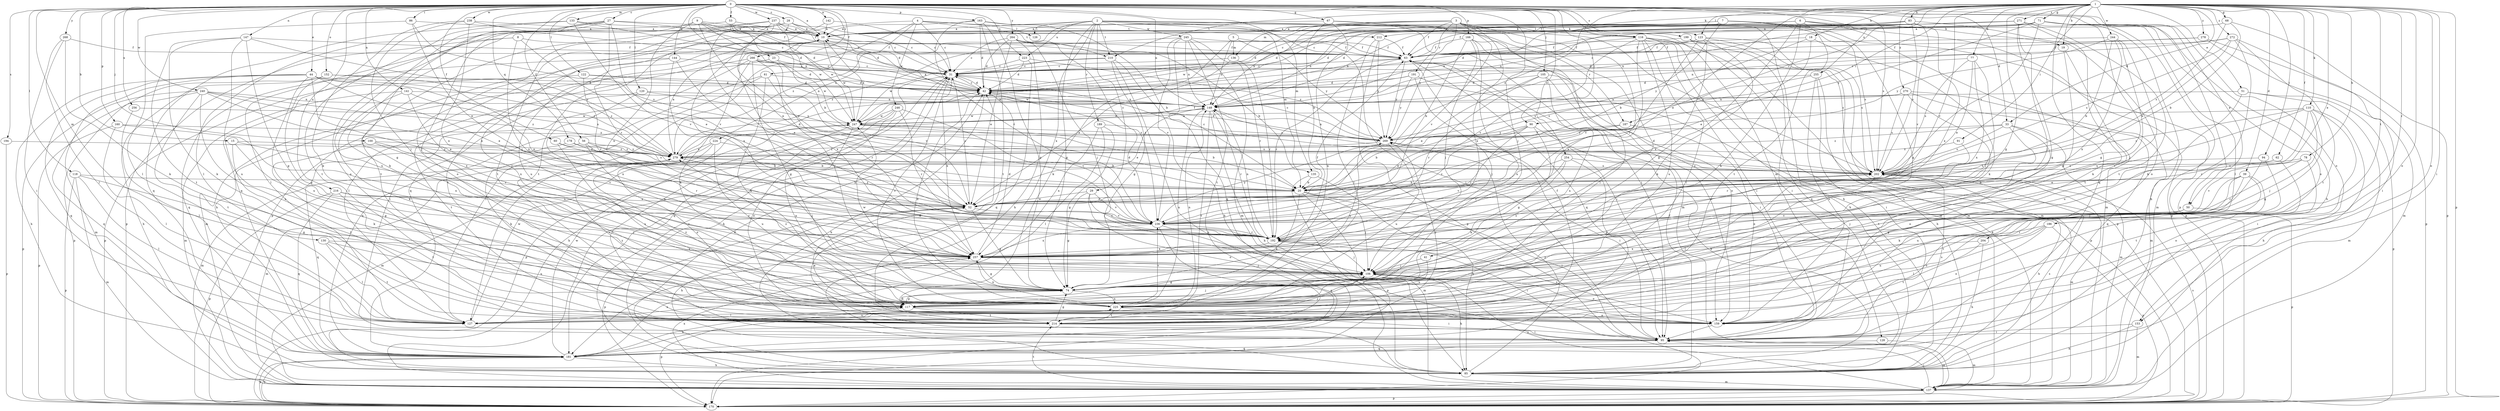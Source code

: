 strict digraph  {
0;
1;
2;
3;
4;
5;
6;
7;
8;
9;
10;
15;
18;
19;
20;
23;
27;
28;
29;
31;
33;
39;
41;
42;
44;
50;
51;
52;
53;
56;
60;
61;
62;
63;
67;
68;
71;
74;
77;
78;
83;
85;
86;
90;
91;
94;
95;
100;
105;
106;
110;
116;
117;
118;
120;
122;
123;
126;
127;
128;
130;
133;
135;
136;
137;
141;
142;
144;
147;
148;
152;
153;
159;
160;
163;
166;
170;
178;
181;
186;
187;
189;
191;
192;
194;
199;
202;
204;
210;
212;
214;
216;
223;
224;
225;
236;
237;
238;
240;
244;
245;
246;
247;
254;
255;
256;
257;
264;
266;
268;
269;
270;
271;
272;
278;
279;
0 -> 10  [label=a];
0 -> 15  [label=b];
0 -> 23  [label=c];
0 -> 27  [label=c];
0 -> 28  [label=c];
0 -> 33  [label=d];
0 -> 44  [label=e];
0 -> 50  [label=e];
0 -> 53  [label=f];
0 -> 56  [label=f];
0 -> 60  [label=f];
0 -> 61  [label=f];
0 -> 67  [label=g];
0 -> 86  [label=i];
0 -> 90  [label=i];
0 -> 100  [label=j];
0 -> 105  [label=j];
0 -> 106  [label=j];
0 -> 118  [label=l];
0 -> 120  [label=l];
0 -> 122  [label=l];
0 -> 128  [label=m];
0 -> 130  [label=m];
0 -> 133  [label=m];
0 -> 135  [label=m];
0 -> 141  [label=n];
0 -> 142  [label=n];
0 -> 144  [label=n];
0 -> 147  [label=n];
0 -> 148  [label=n];
0 -> 152  [label=o];
0 -> 153  [label=o];
0 -> 160  [label=p];
0 -> 163  [label=p];
0 -> 166  [label=p];
0 -> 170  [label=p];
0 -> 178  [label=q];
0 -> 194  [label=s];
0 -> 199  [label=s];
0 -> 202  [label=s];
0 -> 216  [label=u];
0 -> 223  [label=u];
0 -> 237  [label=w];
0 -> 238  [label=w];
0 -> 240  [label=w];
0 -> 254  [label=x];
0 -> 255  [label=x];
0 -> 256  [label=x];
0 -> 264  [label=y];
0 -> 266  [label=y];
0 -> 268  [label=y];
1 -> 18  [label=b];
1 -> 19  [label=b];
1 -> 33  [label=d];
1 -> 39  [label=d];
1 -> 50  [label=e];
1 -> 51  [label=e];
1 -> 52  [label=e];
1 -> 62  [label=f];
1 -> 68  [label=g];
1 -> 71  [label=g];
1 -> 74  [label=g];
1 -> 77  [label=h];
1 -> 78  [label=h];
1 -> 83  [label=h];
1 -> 90  [label=i];
1 -> 91  [label=i];
1 -> 94  [label=i];
1 -> 95  [label=i];
1 -> 110  [label=k];
1 -> 116  [label=k];
1 -> 123  [label=l];
1 -> 153  [label=o];
1 -> 159  [label=o];
1 -> 170  [label=p];
1 -> 181  [label=q];
1 -> 186  [label=r];
1 -> 187  [label=r];
1 -> 204  [label=t];
1 -> 210  [label=t];
1 -> 236  [label=v];
1 -> 244  [label=w];
1 -> 270  [label=z];
1 -> 271  [label=z];
1 -> 272  [label=z];
1 -> 278  [label=z];
1 -> 279  [label=z];
2 -> 10  [label=a];
2 -> 29  [label=c];
2 -> 74  [label=g];
2 -> 95  [label=i];
2 -> 116  [label=k];
2 -> 123  [label=l];
2 -> 126  [label=l];
2 -> 135  [label=m];
2 -> 187  [label=r];
2 -> 189  [label=r];
2 -> 210  [label=t];
2 -> 223  [label=u];
2 -> 245  [label=w];
2 -> 257  [label=x];
2 -> 279  [label=z];
3 -> 41  [label=d];
3 -> 42  [label=d];
3 -> 63  [label=f];
3 -> 85  [label=h];
3 -> 116  [label=k];
3 -> 136  [label=m];
3 -> 148  [label=n];
3 -> 191  [label=r];
3 -> 192  [label=r];
3 -> 236  [label=v];
3 -> 257  [label=x];
3 -> 269  [label=y];
4 -> 31  [label=c];
4 -> 126  [label=l];
4 -> 127  [label=l];
4 -> 181  [label=q];
4 -> 210  [label=t];
4 -> 212  [label=t];
4 -> 224  [label=u];
4 -> 246  [label=w];
5 -> 63  [label=f];
5 -> 117  [label=k];
5 -> 136  [label=m];
5 -> 148  [label=n];
5 -> 269  [label=y];
6 -> 19  [label=b];
6 -> 74  [label=g];
6 -> 117  [label=k];
6 -> 137  [label=m];
6 -> 148  [label=n];
6 -> 170  [label=p];
6 -> 212  [label=t];
6 -> 214  [label=t];
6 -> 247  [label=w];
7 -> 10  [label=a];
7 -> 20  [label=b];
7 -> 42  [label=d];
7 -> 74  [label=g];
7 -> 148  [label=n];
7 -> 170  [label=p];
7 -> 202  [label=s];
8 -> 52  [label=e];
8 -> 63  [label=f];
8 -> 127  [label=l];
8 -> 170  [label=p];
8 -> 257  [label=x];
9 -> 10  [label=a];
9 -> 20  [label=b];
9 -> 31  [label=c];
9 -> 52  [label=e];
9 -> 63  [label=f];
9 -> 181  [label=q];
9 -> 257  [label=x];
10 -> 63  [label=f];
10 -> 85  [label=h];
10 -> 214  [label=t];
10 -> 225  [label=u];
10 -> 247  [label=w];
10 -> 257  [label=x];
15 -> 74  [label=g];
15 -> 214  [label=t];
15 -> 236  [label=v];
15 -> 279  [label=z];
18 -> 52  [label=e];
18 -> 63  [label=f];
18 -> 117  [label=k];
18 -> 269  [label=y];
19 -> 74  [label=g];
19 -> 214  [label=t];
20 -> 52  [label=e];
20 -> 95  [label=i];
20 -> 106  [label=j];
20 -> 117  [label=k];
20 -> 137  [label=m];
23 -> 31  [label=c];
23 -> 137  [label=m];
23 -> 247  [label=w];
27 -> 10  [label=a];
27 -> 31  [label=c];
27 -> 74  [label=g];
27 -> 106  [label=j];
27 -> 159  [label=o];
27 -> 192  [label=r];
27 -> 225  [label=u];
27 -> 236  [label=v];
28 -> 10  [label=a];
28 -> 31  [label=c];
28 -> 42  [label=d];
28 -> 159  [label=o];
28 -> 170  [label=p];
28 -> 214  [label=t];
28 -> 257  [label=x];
29 -> 52  [label=e];
29 -> 74  [label=g];
29 -> 159  [label=o];
29 -> 192  [label=r];
29 -> 236  [label=v];
31 -> 42  [label=d];
31 -> 85  [label=h];
31 -> 181  [label=q];
31 -> 257  [label=x];
33 -> 137  [label=m];
33 -> 159  [label=o];
33 -> 202  [label=s];
33 -> 214  [label=t];
33 -> 269  [label=y];
33 -> 279  [label=z];
39 -> 20  [label=b];
39 -> 74  [label=g];
39 -> 106  [label=j];
39 -> 117  [label=k];
39 -> 214  [label=t];
39 -> 225  [label=u];
41 -> 106  [label=j];
41 -> 225  [label=u];
42 -> 31  [label=c];
42 -> 85  [label=h];
42 -> 148  [label=n];
44 -> 42  [label=d];
44 -> 52  [label=e];
44 -> 85  [label=h];
44 -> 137  [label=m];
44 -> 181  [label=q];
44 -> 202  [label=s];
44 -> 225  [label=u];
44 -> 257  [label=x];
44 -> 279  [label=z];
50 -> 159  [label=o];
50 -> 170  [label=p];
50 -> 236  [label=v];
51 -> 137  [label=m];
51 -> 148  [label=n];
51 -> 170  [label=p];
51 -> 225  [label=u];
52 -> 31  [label=c];
52 -> 74  [label=g];
52 -> 85  [label=h];
52 -> 170  [label=p];
52 -> 236  [label=v];
52 -> 279  [label=z];
53 -> 10  [label=a];
53 -> 42  [label=d];
53 -> 63  [label=f];
53 -> 127  [label=l];
53 -> 247  [label=w];
56 -> 117  [label=k];
56 -> 192  [label=r];
56 -> 202  [label=s];
56 -> 257  [label=x];
56 -> 279  [label=z];
60 -> 20  [label=b];
60 -> 225  [label=u];
60 -> 279  [label=z];
61 -> 42  [label=d];
61 -> 117  [label=k];
61 -> 127  [label=l];
61 -> 181  [label=q];
61 -> 192  [label=r];
62 -> 52  [label=e];
62 -> 202  [label=s];
62 -> 214  [label=t];
63 -> 31  [label=c];
63 -> 95  [label=i];
63 -> 159  [label=o];
63 -> 181  [label=q];
63 -> 192  [label=r];
63 -> 269  [label=y];
67 -> 10  [label=a];
67 -> 20  [label=b];
67 -> 95  [label=i];
67 -> 137  [label=m];
67 -> 225  [label=u];
68 -> 10  [label=a];
68 -> 20  [label=b];
68 -> 170  [label=p];
68 -> 202  [label=s];
71 -> 10  [label=a];
71 -> 42  [label=d];
71 -> 63  [label=f];
71 -> 74  [label=g];
71 -> 85  [label=h];
71 -> 127  [label=l];
71 -> 137  [label=m];
71 -> 148  [label=n];
71 -> 159  [label=o];
71 -> 202  [label=s];
71 -> 269  [label=y];
74 -> 117  [label=k];
74 -> 225  [label=u];
74 -> 247  [label=w];
74 -> 269  [label=y];
74 -> 279  [label=z];
77 -> 31  [label=c];
77 -> 52  [label=e];
77 -> 106  [label=j];
77 -> 202  [label=s];
77 -> 257  [label=x];
78 -> 159  [label=o];
78 -> 192  [label=r];
78 -> 202  [label=s];
78 -> 236  [label=v];
83 -> 10  [label=a];
83 -> 31  [label=c];
83 -> 42  [label=d];
83 -> 148  [label=n];
83 -> 159  [label=o];
83 -> 202  [label=s];
83 -> 236  [label=v];
83 -> 257  [label=x];
85 -> 31  [label=c];
85 -> 42  [label=d];
85 -> 63  [label=f];
85 -> 137  [label=m];
85 -> 202  [label=s];
85 -> 269  [label=y];
86 -> 10  [label=a];
86 -> 52  [label=e];
86 -> 127  [label=l];
86 -> 202  [label=s];
90 -> 20  [label=b];
90 -> 52  [label=e];
90 -> 74  [label=g];
90 -> 85  [label=h];
90 -> 192  [label=r];
90 -> 269  [label=y];
91 -> 192  [label=r];
91 -> 279  [label=z];
94 -> 106  [label=j];
94 -> 117  [label=k];
94 -> 202  [label=s];
95 -> 42  [label=d];
95 -> 137  [label=m];
95 -> 181  [label=q];
95 -> 202  [label=s];
100 -> 117  [label=k];
100 -> 236  [label=v];
100 -> 257  [label=x];
100 -> 279  [label=z];
105 -> 42  [label=d];
105 -> 52  [label=e];
105 -> 95  [label=i];
105 -> 159  [label=o];
105 -> 192  [label=r];
105 -> 225  [label=u];
106 -> 74  [label=g];
106 -> 85  [label=h];
106 -> 159  [label=o];
110 -> 74  [label=g];
110 -> 85  [label=h];
110 -> 95  [label=i];
110 -> 106  [label=j];
110 -> 192  [label=r];
110 -> 202  [label=s];
110 -> 236  [label=v];
110 -> 247  [label=w];
116 -> 63  [label=f];
116 -> 85  [label=h];
116 -> 95  [label=i];
116 -> 127  [label=l];
116 -> 137  [label=m];
116 -> 170  [label=p];
116 -> 225  [label=u];
116 -> 236  [label=v];
116 -> 257  [label=x];
117 -> 74  [label=g];
117 -> 106  [label=j];
117 -> 159  [label=o];
117 -> 170  [label=p];
117 -> 214  [label=t];
117 -> 279  [label=z];
118 -> 20  [label=b];
118 -> 74  [label=g];
118 -> 127  [label=l];
118 -> 137  [label=m];
118 -> 170  [label=p];
120 -> 148  [label=n];
120 -> 214  [label=t];
120 -> 257  [label=x];
120 -> 269  [label=y];
122 -> 42  [label=d];
122 -> 148  [label=n];
122 -> 170  [label=p];
122 -> 236  [label=v];
123 -> 31  [label=c];
123 -> 63  [label=f];
123 -> 117  [label=k];
123 -> 137  [label=m];
123 -> 202  [label=s];
123 -> 236  [label=v];
123 -> 257  [label=x];
127 -> 106  [label=j];
127 -> 225  [label=u];
127 -> 247  [label=w];
128 -> 137  [label=m];
128 -> 181  [label=q];
130 -> 127  [label=l];
130 -> 214  [label=t];
130 -> 225  [label=u];
130 -> 257  [label=x];
133 -> 10  [label=a];
133 -> 42  [label=d];
133 -> 181  [label=q];
133 -> 214  [label=t];
133 -> 236  [label=v];
135 -> 20  [label=b];
135 -> 85  [label=h];
135 -> 170  [label=p];
136 -> 31  [label=c];
136 -> 52  [label=e];
136 -> 192  [label=r];
137 -> 31  [label=c];
137 -> 95  [label=i];
137 -> 106  [label=j];
137 -> 170  [label=p];
137 -> 214  [label=t];
137 -> 257  [label=x];
141 -> 52  [label=e];
141 -> 117  [label=k];
141 -> 137  [label=m];
141 -> 148  [label=n];
141 -> 257  [label=x];
142 -> 10  [label=a];
142 -> 31  [label=c];
142 -> 214  [label=t];
144 -> 31  [label=c];
144 -> 52  [label=e];
144 -> 106  [label=j];
144 -> 181  [label=q];
144 -> 192  [label=r];
147 -> 63  [label=f];
147 -> 74  [label=g];
147 -> 117  [label=k];
147 -> 214  [label=t];
147 -> 225  [label=u];
147 -> 279  [label=z];
148 -> 10  [label=a];
148 -> 52  [label=e];
148 -> 85  [label=h];
148 -> 192  [label=r];
148 -> 202  [label=s];
148 -> 214  [label=t];
148 -> 225  [label=u];
148 -> 247  [label=w];
152 -> 42  [label=d];
152 -> 74  [label=g];
152 -> 85  [label=h];
152 -> 170  [label=p];
152 -> 279  [label=z];
153 -> 85  [label=h];
153 -> 95  [label=i];
153 -> 137  [label=m];
159 -> 52  [label=e];
159 -> 95  [label=i];
160 -> 127  [label=l];
160 -> 170  [label=p];
160 -> 257  [label=x];
160 -> 269  [label=y];
163 -> 10  [label=a];
163 -> 20  [label=b];
163 -> 42  [label=d];
163 -> 74  [label=g];
163 -> 202  [label=s];
163 -> 214  [label=t];
163 -> 236  [label=v];
166 -> 20  [label=b];
166 -> 63  [label=f];
166 -> 106  [label=j];
166 -> 127  [label=l];
166 -> 202  [label=s];
166 -> 225  [label=u];
170 -> 181  [label=q];
170 -> 202  [label=s];
178 -> 20  [label=b];
178 -> 137  [label=m];
178 -> 279  [label=z];
181 -> 85  [label=h];
181 -> 117  [label=k];
181 -> 170  [label=p];
181 -> 247  [label=w];
181 -> 257  [label=x];
186 -> 127  [label=l];
186 -> 159  [label=o];
186 -> 170  [label=p];
186 -> 192  [label=r];
186 -> 225  [label=u];
187 -> 159  [label=o];
187 -> 236  [label=v];
187 -> 269  [label=y];
189 -> 74  [label=g];
189 -> 127  [label=l];
189 -> 257  [label=x];
189 -> 269  [label=y];
191 -> 42  [label=d];
191 -> 106  [label=j];
191 -> 170  [label=p];
191 -> 247  [label=w];
191 -> 269  [label=y];
192 -> 95  [label=i];
192 -> 106  [label=j];
192 -> 148  [label=n];
192 -> 159  [label=o];
192 -> 257  [label=x];
194 -> 170  [label=p];
194 -> 279  [label=z];
199 -> 63  [label=f];
199 -> 95  [label=i];
199 -> 137  [label=m];
199 -> 181  [label=q];
202 -> 20  [label=b];
202 -> 31  [label=c];
202 -> 74  [label=g];
202 -> 85  [label=h];
202 -> 127  [label=l];
202 -> 137  [label=m];
204 -> 85  [label=h];
204 -> 214  [label=t];
204 -> 257  [label=x];
210 -> 31  [label=c];
210 -> 74  [label=g];
210 -> 85  [label=h];
210 -> 170  [label=p];
210 -> 247  [label=w];
212 -> 63  [label=f];
212 -> 127  [label=l];
212 -> 170  [label=p];
212 -> 269  [label=y];
214 -> 63  [label=f];
214 -> 74  [label=g];
214 -> 95  [label=i];
214 -> 269  [label=y];
214 -> 279  [label=z];
216 -> 52  [label=e];
216 -> 106  [label=j];
216 -> 170  [label=p];
216 -> 181  [label=q];
216 -> 192  [label=r];
216 -> 214  [label=t];
223 -> 31  [label=c];
223 -> 42  [label=d];
223 -> 181  [label=q];
223 -> 269  [label=y];
224 -> 20  [label=b];
224 -> 137  [label=m];
224 -> 159  [label=o];
224 -> 225  [label=u];
224 -> 279  [label=z];
225 -> 31  [label=c];
225 -> 42  [label=d];
225 -> 95  [label=i];
225 -> 127  [label=l];
225 -> 148  [label=n];
225 -> 214  [label=t];
225 -> 236  [label=v];
225 -> 257  [label=x];
236 -> 42  [label=d];
236 -> 95  [label=i];
236 -> 181  [label=q];
236 -> 192  [label=r];
236 -> 257  [label=x];
236 -> 269  [label=y];
237 -> 10  [label=a];
237 -> 31  [label=c];
237 -> 42  [label=d];
237 -> 52  [label=e];
237 -> 117  [label=k];
237 -> 192  [label=r];
237 -> 214  [label=t];
237 -> 247  [label=w];
238 -> 10  [label=a];
238 -> 106  [label=j];
238 -> 117  [label=k];
238 -> 148  [label=n];
238 -> 257  [label=x];
240 -> 20  [label=b];
240 -> 52  [label=e];
240 -> 148  [label=n];
240 -> 170  [label=p];
240 -> 181  [label=q];
240 -> 214  [label=t];
240 -> 225  [label=u];
240 -> 279  [label=z];
244 -> 20  [label=b];
244 -> 63  [label=f];
244 -> 106  [label=j];
244 -> 117  [label=k];
244 -> 257  [label=x];
244 -> 269  [label=y];
245 -> 63  [label=f];
245 -> 137  [label=m];
245 -> 148  [label=n];
245 -> 181  [label=q];
245 -> 192  [label=r];
245 -> 214  [label=t];
245 -> 236  [label=v];
245 -> 279  [label=z];
246 -> 85  [label=h];
246 -> 159  [label=o];
246 -> 170  [label=p];
246 -> 192  [label=r];
246 -> 236  [label=v];
246 -> 247  [label=w];
247 -> 10  [label=a];
247 -> 20  [label=b];
247 -> 95  [label=i];
247 -> 148  [label=n];
247 -> 202  [label=s];
247 -> 225  [label=u];
247 -> 269  [label=y];
254 -> 95  [label=i];
254 -> 117  [label=k];
254 -> 192  [label=r];
254 -> 202  [label=s];
254 -> 236  [label=v];
255 -> 42  [label=d];
255 -> 85  [label=h];
255 -> 95  [label=i];
255 -> 159  [label=o];
255 -> 279  [label=z];
256 -> 127  [label=l];
256 -> 247  [label=w];
257 -> 42  [label=d];
257 -> 63  [label=f];
257 -> 74  [label=g];
257 -> 106  [label=j];
257 -> 202  [label=s];
264 -> 20  [label=b];
264 -> 31  [label=c];
264 -> 42  [label=d];
264 -> 52  [label=e];
264 -> 63  [label=f];
264 -> 85  [label=h];
264 -> 106  [label=j];
264 -> 236  [label=v];
266 -> 31  [label=c];
266 -> 42  [label=d];
266 -> 74  [label=g];
266 -> 95  [label=i];
266 -> 106  [label=j];
266 -> 117  [label=k];
266 -> 127  [label=l];
266 -> 236  [label=v];
268 -> 63  [label=f];
268 -> 95  [label=i];
268 -> 117  [label=k];
268 -> 127  [label=l];
269 -> 31  [label=c];
269 -> 42  [label=d];
269 -> 95  [label=i];
269 -> 148  [label=n];
269 -> 225  [label=u];
269 -> 279  [label=z];
270 -> 137  [label=m];
270 -> 148  [label=n];
270 -> 181  [label=q];
270 -> 202  [label=s];
270 -> 225  [label=u];
270 -> 269  [label=y];
271 -> 10  [label=a];
271 -> 31  [label=c];
271 -> 42  [label=d];
271 -> 74  [label=g];
271 -> 85  [label=h];
271 -> 106  [label=j];
271 -> 148  [label=n];
271 -> 214  [label=t];
271 -> 225  [label=u];
272 -> 20  [label=b];
272 -> 42  [label=d];
272 -> 63  [label=f];
272 -> 95  [label=i];
272 -> 117  [label=k];
272 -> 202  [label=s];
272 -> 214  [label=t];
278 -> 63  [label=f];
278 -> 137  [label=m];
278 -> 148  [label=n];
278 -> 170  [label=p];
279 -> 10  [label=a];
279 -> 42  [label=d];
279 -> 63  [label=f];
279 -> 106  [label=j];
279 -> 137  [label=m];
279 -> 181  [label=q];
279 -> 202  [label=s];
}
